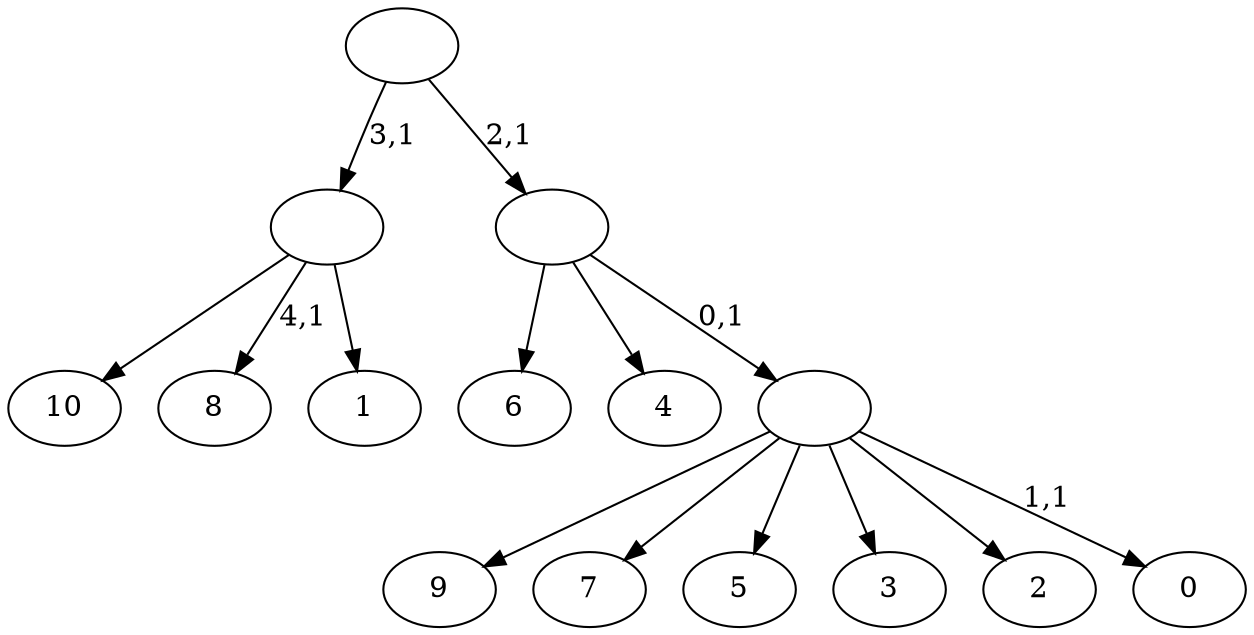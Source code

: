 digraph T {
	16 [label="10"]
	15 [label="9"]
	14 [label="8"]
	12 [label="7"]
	11 [label="6"]
	10 [label="5"]
	9 [label="4"]
	8 [label="3"]
	7 [label="2"]
	6 [label="1"]
	5 [label=""]
	4 [label="0"]
	2 [label=""]
	1 [label=""]
	0 [label=""]
	5 -> 14 [label="4,1"]
	5 -> 16 [label=""]
	5 -> 6 [label=""]
	2 -> 4 [label="1,1"]
	2 -> 15 [label=""]
	2 -> 12 [label=""]
	2 -> 10 [label=""]
	2 -> 8 [label=""]
	2 -> 7 [label=""]
	1 -> 11 [label=""]
	1 -> 9 [label=""]
	1 -> 2 [label="0,1"]
	0 -> 5 [label="3,1"]
	0 -> 1 [label="2,1"]
}
